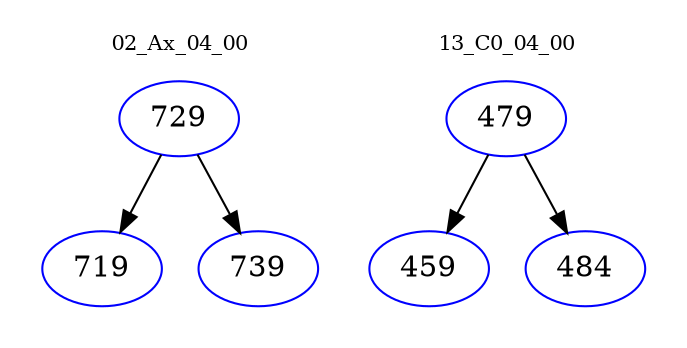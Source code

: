 digraph{
subgraph cluster_0 {
color = white
label = "02_Ax_04_00";
fontsize=10;
T0_729 [label="729", color="blue"]
T0_729 -> T0_719 [color="black"]
T0_719 [label="719", color="blue"]
T0_729 -> T0_739 [color="black"]
T0_739 [label="739", color="blue"]
}
subgraph cluster_1 {
color = white
label = "13_C0_04_00";
fontsize=10;
T1_479 [label="479", color="blue"]
T1_479 -> T1_459 [color="black"]
T1_459 [label="459", color="blue"]
T1_479 -> T1_484 [color="black"]
T1_484 [label="484", color="blue"]
}
}
